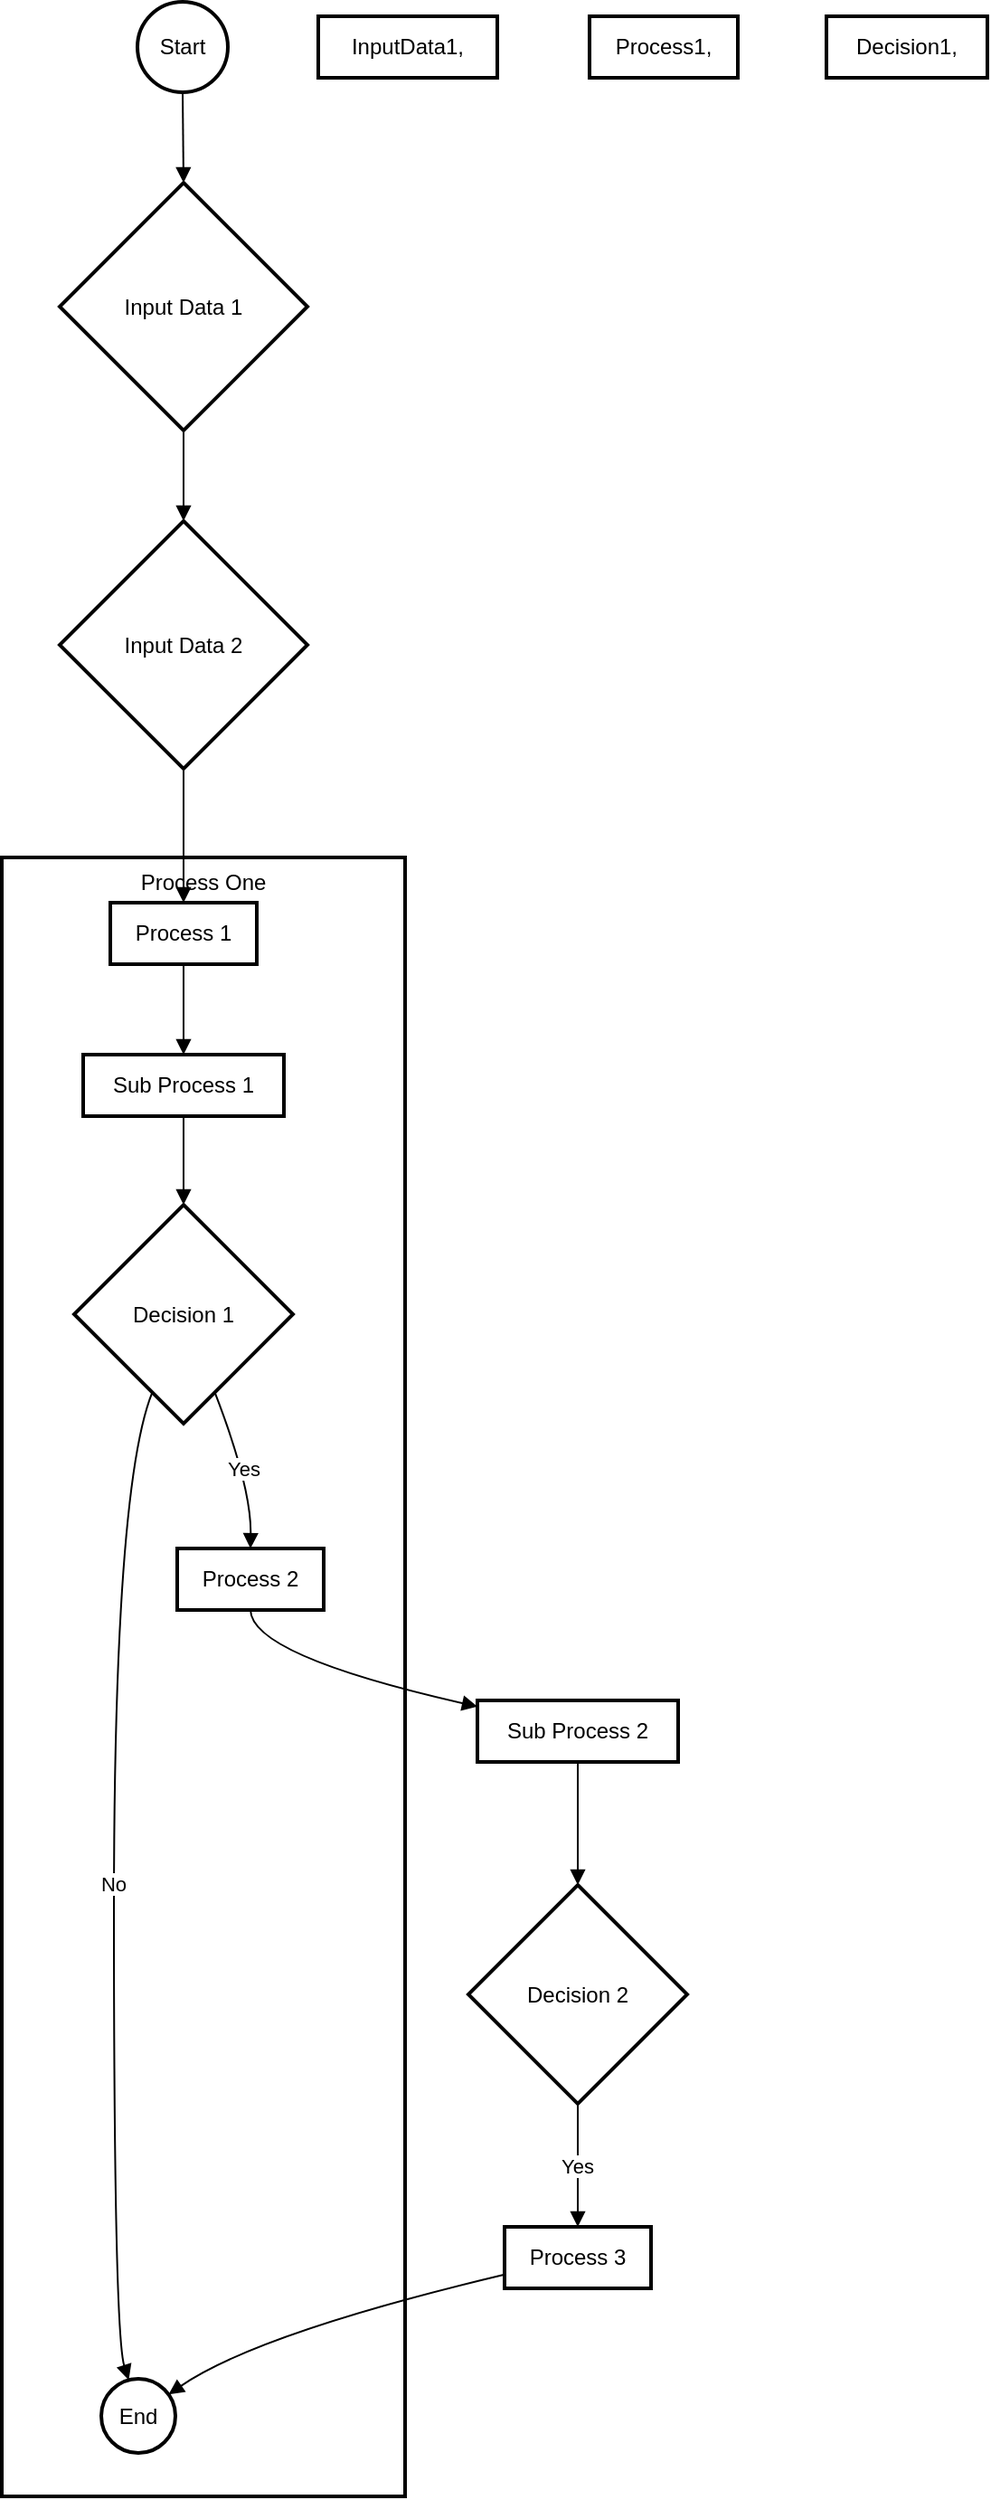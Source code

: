 <mxfile version="24.6.5" type="github">
  <diagram name="Page-1" id="R0OEN-Z2XfGor621Crl6">
    <mxGraphModel>
      <root>
        <mxCell id="0" />
        <mxCell id="1" parent="0" />
        <mxCell id="2" value="Process One" style="whiteSpace=wrap;strokeWidth=2;verticalAlign=top;" vertex="1" parent="1">
          <mxGeometry y="473" width="223" height="906" as="geometry" />
        </mxCell>
        <mxCell id="3" value="Sub Process 1" style="whiteSpace=wrap;strokeWidth=2;" vertex="1" parent="1">
          <mxGeometry x="45" y="582" width="111" height="34" as="geometry" />
        </mxCell>
        <mxCell id="4" value="Process 1" style="whiteSpace=wrap;strokeWidth=2;" vertex="1" parent="1">
          <mxGeometry x="60" y="498" width="81" height="34" as="geometry" />
        </mxCell>
        <mxCell id="5" value="Decision 1" style="rhombus;strokeWidth=2;whiteSpace=wrap;" vertex="1" parent="1">
          <mxGeometry x="40" y="665" width="121" height="121" as="geometry" />
        </mxCell>
        <mxCell id="6" value="Process 2" style="whiteSpace=wrap;strokeWidth=2;" vertex="1" parent="1">
          <mxGeometry x="97" y="855" width="81" height="34" as="geometry" />
        </mxCell>
        <mxCell id="7" value="End" style="ellipse;aspect=fixed;strokeWidth=2;whiteSpace=wrap;" vertex="1" parent="1">
          <mxGeometry x="55" y="1314" width="41" height="41" as="geometry" />
        </mxCell>
        <mxCell id="8" value="Start" style="ellipse;aspect=fixed;strokeWidth=2;whiteSpace=wrap;" vertex="1" parent="1">
          <mxGeometry x="75" width="50" height="50" as="geometry" />
        </mxCell>
        <mxCell id="9" value="Input Data 1" style="rhombus;strokeWidth=2;whiteSpace=wrap;" vertex="1" parent="1">
          <mxGeometry x="32" y="100" width="137" height="137" as="geometry" />
        </mxCell>
        <mxCell id="10" value="Input Data 2" style="rhombus;strokeWidth=2;whiteSpace=wrap;" vertex="1" parent="1">
          <mxGeometry x="32" y="287" width="137" height="137" as="geometry" />
        </mxCell>
        <mxCell id="11" value="Sub Process 2" style="whiteSpace=wrap;strokeWidth=2;" vertex="1" parent="1">
          <mxGeometry x="263" y="939" width="111" height="34" as="geometry" />
        </mxCell>
        <mxCell id="12" value="Decision 2" style="rhombus;strokeWidth=2;whiteSpace=wrap;" vertex="1" parent="1">
          <mxGeometry x="258" y="1041" width="121" height="121" as="geometry" />
        </mxCell>
        <mxCell id="13" value="Process 3" style="whiteSpace=wrap;strokeWidth=2;" vertex="1" parent="1">
          <mxGeometry x="278" y="1230" width="81" height="34" as="geometry" />
        </mxCell>
        <mxCell id="14" value="InputData1," style="whiteSpace=wrap;strokeWidth=2;" vertex="1" parent="1">
          <mxGeometry x="175" y="8" width="99" height="34" as="geometry" />
        </mxCell>
        <mxCell id="15" value="Process1," style="whiteSpace=wrap;strokeWidth=2;" vertex="1" parent="1">
          <mxGeometry x="325" y="8" width="82" height="34" as="geometry" />
        </mxCell>
        <mxCell id="16" value="Decision1," style="whiteSpace=wrap;strokeWidth=2;" vertex="1" parent="1">
          <mxGeometry x="456" y="8" width="89" height="34" as="geometry" />
        </mxCell>
        <mxCell id="17" value="" style="curved=1;startArrow=none;endArrow=block;exitX=0.5;exitY=1;entryX=0.5;entryY=0;" edge="1" parent="1" source="8" target="9">
          <mxGeometry relative="1" as="geometry">
            <Array as="points" />
          </mxGeometry>
        </mxCell>
        <mxCell id="18" value="" style="curved=1;startArrow=none;endArrow=block;exitX=0.5;exitY=1;entryX=0.5;entryY=0;" edge="1" parent="1" source="9" target="10">
          <mxGeometry relative="1" as="geometry">
            <Array as="points" />
          </mxGeometry>
        </mxCell>
        <mxCell id="19" value="" style="curved=1;startArrow=none;endArrow=block;exitX=0.5;exitY=1;entryX=0.5;entryY=0.01;" edge="1" parent="1" source="10" target="4">
          <mxGeometry relative="1" as="geometry">
            <Array as="points" />
          </mxGeometry>
        </mxCell>
        <mxCell id="20" value="" style="curved=1;startArrow=none;endArrow=block;exitX=0.5;exitY=1;entryX=0.5;entryY=0;" edge="1" parent="1" source="4" target="3">
          <mxGeometry relative="1" as="geometry">
            <Array as="points" />
          </mxGeometry>
        </mxCell>
        <mxCell id="21" value="" style="curved=1;startArrow=none;endArrow=block;exitX=0.5;exitY=0.98;entryX=0.5;entryY=0;" edge="1" parent="1" source="3" target="5">
          <mxGeometry relative="1" as="geometry">
            <Array as="points" />
          </mxGeometry>
        </mxCell>
        <mxCell id="22" value="Yes" style="curved=1;startArrow=none;endArrow=block;exitX=0.7;exitY=1;entryX=0.5;entryY=0;" edge="1" parent="1" source="5" target="6">
          <mxGeometry relative="1" as="geometry">
            <Array as="points">
              <mxPoint x="138" y="821" />
            </Array>
          </mxGeometry>
        </mxCell>
        <mxCell id="23" value="No" style="curved=1;startArrow=none;endArrow=block;exitX=0.3;exitY=1;entryX=0.36;entryY=-0.01;" edge="1" parent="1" source="5" target="7">
          <mxGeometry relative="1" as="geometry">
            <Array as="points">
              <mxPoint x="62" y="821" />
              <mxPoint x="62" y="1289" />
            </Array>
          </mxGeometry>
        </mxCell>
        <mxCell id="24" value="" style="curved=1;startArrow=none;endArrow=block;exitX=0.5;exitY=0.99;entryX=0;entryY=0.1;" edge="1" parent="1" source="6" target="11">
          <mxGeometry relative="1" as="geometry">
            <Array as="points">
              <mxPoint x="138" y="914" />
            </Array>
          </mxGeometry>
        </mxCell>
        <mxCell id="25" value="" style="curved=1;startArrow=none;endArrow=block;exitX=0.5;exitY=0.97;entryX=0.5;entryY=0;" edge="1" parent="1" source="11" target="12">
          <mxGeometry relative="1" as="geometry">
            <Array as="points" />
          </mxGeometry>
        </mxCell>
        <mxCell id="26" value="Yes" style="curved=1;startArrow=none;endArrow=block;exitX=0.5;exitY=1;entryX=0.5;entryY=0;" edge="1" parent="1" source="12" target="13">
          <mxGeometry relative="1" as="geometry">
            <Array as="points" />
          </mxGeometry>
        </mxCell>
        <mxCell id="27" value="" style="curved=1;startArrow=none;endArrow=block;exitX=0.01;exitY=0.77;entryX=1;entryY=0.14;" edge="1" parent="1" source="13" target="7">
          <mxGeometry relative="1" as="geometry">
            <Array as="points">
              <mxPoint x="141" y="1289" />
            </Array>
          </mxGeometry>
        </mxCell>
      </root>
    </mxGraphModel>
  </diagram>
</mxfile>
